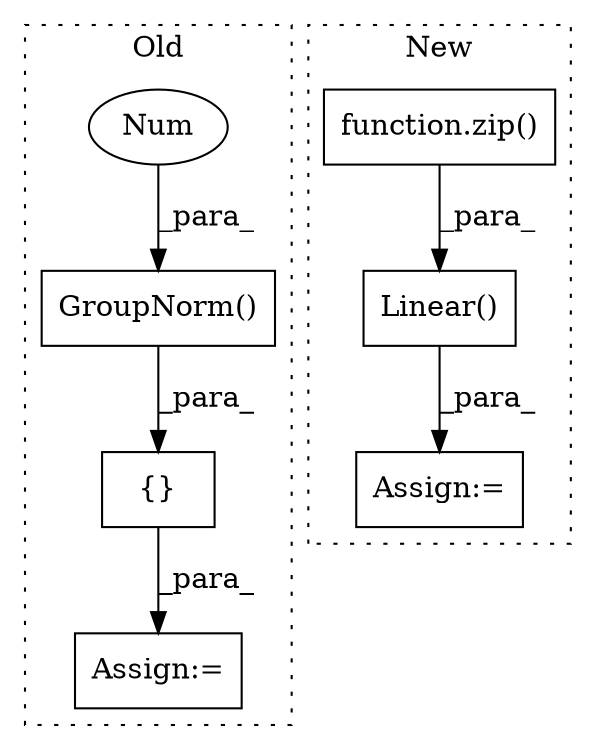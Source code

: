 digraph G {
subgraph cluster0 {
1 [label="GroupNorm()" a="75" s="13064,13085" l="13,1" shape="box"];
3 [label="{}" a="59" s="13012,13086" l="2,0" shape="box"];
5 [label="Num" a="76" s="13077" l="1" shape="ellipse"];
6 [label="Assign:=" a="68" s="13008" l="4" shape="box"];
label = "Old";
style="dotted";
}
subgraph cluster1 {
2 [label="Linear()" a="75" s="6120,6141" l="10,1" shape="box"];
4 [label="function.zip()" a="75" s="5837,5854" l="4,1" shape="box"];
7 [label="Assign:=" a="68" s="6117" l="3" shape="box"];
label = "New";
style="dotted";
}
1 -> 3 [label="_para_"];
2 -> 7 [label="_para_"];
3 -> 6 [label="_para_"];
4 -> 2 [label="_para_"];
5 -> 1 [label="_para_"];
}